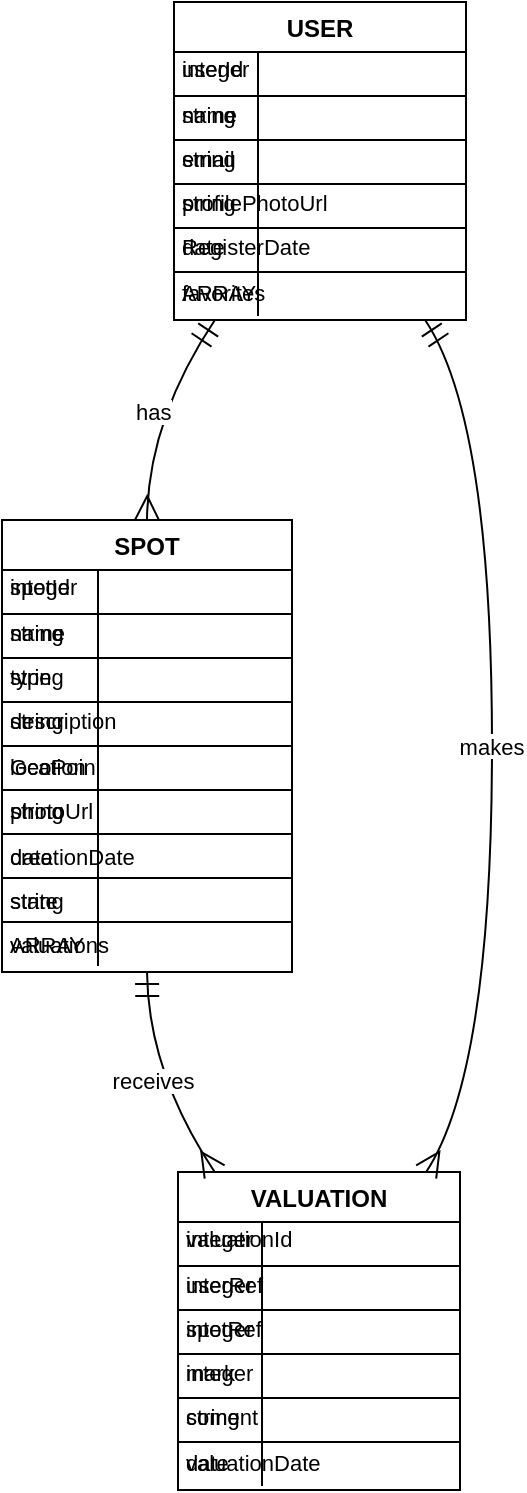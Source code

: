 <mxGraphModel><root><mxCell id="0"/><mxCell id="1" parent="0"/><mxCell id="2" value="USER" style="shape=table;startSize=25;container=1;collapsible=0;childLayout=tableLayout;fixedRows=1;rowLines=1;fontStyle=1;align=center;resizeLast=1;" vertex="1" parent="1"><mxGeometry x="106" y="20" width="146" height="159" as="geometry"/></mxCell><mxCell id="3" style="shape=tableRow;horizontal=0;startSize=0;swimlaneHead=0;swimlaneBody=0;fillColor=none;collapsible=0;dropTarget=0;points=[[0,0.5],[1,0.5]];portConstraint=eastwest;top=0;left=0;right=0;bottom=0;" vertex="1" parent="2"><mxGeometry y="22" width="146" height="22" as="geometry"/></mxCell><mxCell id="4" value="integer" style="shape=partialRectangle;connectable=0;fillColor=none;top=0;left=0;bottom=0;right=0;align=left;spacingLeft=2;overflow=hidden;fontSize=11;" vertex="1" parent="3"><mxGeometry width="42" height="22" as="geometry"/></mxCell><mxCell id="5" value="userId" style="shape=partialRectangle;connectable=0;fillColor=none;top=0;left=0;bottom=0;right=0;align=left;spacingLeft=2;overflow=hidden;fontSize=11;" vertex="1" parent="3"><mxGeometry width="104" height="22" as="geometry"/></mxCell><mxCell id="6" style="shape=tableRow;horizontal=0;startSize=0;swimlaneHead=0;swimlaneBody=0;fillColor=none;collapsible=0;dropTarget=0;points=[[0,0.5],[1,0.5]];portConstraint=eastwest;top=0;left=0;right=0;bottom=0;" vertex="1" parent="2"><mxGeometry y="45" width="146" height="22" as="geometry"/></mxCell><mxCell id="7" value="string" style="shape=partialRectangle;connectable=0;fillColor=none;top=0;left=0;bottom=0;right=0;align=left;spacingLeft=2;overflow=hidden;fontSize=11;" vertex="1" parent="6"><mxGeometry width="42" height="22" as="geometry"/></mxCell><mxCell id="8" value="name" style="shape=partialRectangle;connectable=0;fillColor=none;top=0;left=0;bottom=0;right=0;align=left;spacingLeft=2;overflow=hidden;fontSize=11;" vertex="1" parent="6"><mxGeometry width="104" height="22" as="geometry"/></mxCell><mxCell id="9" style="shape=tableRow;horizontal=0;startSize=0;swimlaneHead=0;swimlaneBody=0;fillColor=none;collapsible=0;dropTarget=0;points=[[0,0.5],[1,0.5]];portConstraint=eastwest;top=0;left=0;right=0;bottom=0;" vertex="1" parent="2"><mxGeometry y="67" width="146" height="22" as="geometry"/></mxCell><mxCell id="10" value="string" style="shape=partialRectangle;connectable=0;fillColor=none;top=0;left=0;bottom=0;right=0;align=left;spacingLeft=2;overflow=hidden;fontSize=11;" vertex="1" parent="9"><mxGeometry width="42" height="22" as="geometry"/></mxCell><mxCell id="11" value="email" style="shape=partialRectangle;connectable=0;fillColor=none;top=0;left=0;bottom=0;right=0;align=left;spacingLeft=2;overflow=hidden;fontSize=11;" vertex="1" parent="9"><mxGeometry width="104" height="22" as="geometry"/></mxCell><mxCell id="12" style="shape=tableRow;horizontal=0;startSize=0;swimlaneHead=0;swimlaneBody=0;fillColor=none;collapsible=0;dropTarget=0;points=[[0,0.5],[1,0.5]];portConstraint=eastwest;top=0;left=0;right=0;bottom=0;" vertex="1" parent="2"><mxGeometry y="89" width="146" height="22" as="geometry"/></mxCell><mxCell id="13" value="string" style="shape=partialRectangle;connectable=0;fillColor=none;top=0;left=0;bottom=0;right=0;align=left;spacingLeft=2;overflow=hidden;fontSize=11;" vertex="1" parent="12"><mxGeometry width="42" height="22" as="geometry"/></mxCell><mxCell id="14" value="profilePhotoUrl" style="shape=partialRectangle;connectable=0;fillColor=none;top=0;left=0;bottom=0;right=0;align=left;spacingLeft=2;overflow=hidden;fontSize=11;" vertex="1" parent="12"><mxGeometry width="104" height="22" as="geometry"/></mxCell><mxCell id="15" style="shape=tableRow;horizontal=0;startSize=0;swimlaneHead=0;swimlaneBody=0;fillColor=none;collapsible=0;dropTarget=0;points=[[0,0.5],[1,0.5]];portConstraint=eastwest;top=0;left=0;right=0;bottom=0;" vertex="1" parent="2"><mxGeometry y="111" width="146" height="22" as="geometry"/></mxCell><mxCell id="16" value="date" style="shape=partialRectangle;connectable=0;fillColor=none;top=0;left=0;bottom=0;right=0;align=left;spacingLeft=2;overflow=hidden;fontSize=11;" vertex="1" parent="15"><mxGeometry width="42" height="22" as="geometry"/></mxCell><mxCell id="17" value="RegisterDate" style="shape=partialRectangle;connectable=0;fillColor=none;top=0;left=0;bottom=0;right=0;align=left;spacingLeft=2;overflow=hidden;fontSize=11;" vertex="1" parent="15"><mxGeometry width="104" height="22" as="geometry"/></mxCell><mxCell id="18" style="shape=tableRow;horizontal=0;startSize=0;swimlaneHead=0;swimlaneBody=0;fillColor=none;collapsible=0;dropTarget=0;points=[[0,0.5],[1,0.5]];portConstraint=eastwest;top=0;left=0;right=0;bottom=0;" vertex="1" parent="2"><mxGeometry y="134" width="146" height="22" as="geometry"/></mxCell><mxCell id="19" value="ARRAY" style="shape=partialRectangle;connectable=0;fillColor=none;top=0;left=0;bottom=0;right=0;align=left;spacingLeft=2;overflow=hidden;fontSize=11;" vertex="1" parent="18"><mxGeometry width="42" height="22" as="geometry"/></mxCell><mxCell id="20" value="favorites" style="shape=partialRectangle;connectable=0;fillColor=none;top=0;left=0;bottom=0;right=0;align=left;spacingLeft=2;overflow=hidden;fontSize=11;" vertex="1" parent="18"><mxGeometry width="104" height="22" as="geometry"/></mxCell><mxCell id="21" value="SPOT" style="shape=table;startSize=25;container=1;collapsible=0;childLayout=tableLayout;fixedRows=1;rowLines=1;fontStyle=1;align=center;resizeLast=1;" vertex="1" parent="1"><mxGeometry x="20" y="279" width="145" height="226" as="geometry"/></mxCell><mxCell id="22" style="shape=tableRow;horizontal=0;startSize=0;swimlaneHead=0;swimlaneBody=0;fillColor=none;collapsible=0;dropTarget=0;points=[[0,0.5],[1,0.5]];portConstraint=eastwest;top=0;left=0;right=0;bottom=0;" vertex="1" parent="21"><mxGeometry y="22" width="145" height="22" as="geometry"/></mxCell><mxCell id="23" value="integer" style="shape=partialRectangle;connectable=0;fillColor=none;top=0;left=0;bottom=0;right=0;align=left;spacingLeft=2;overflow=hidden;fontSize=11;" vertex="1" parent="22"><mxGeometry width="48" height="22" as="geometry"/></mxCell><mxCell id="24" value="spotId" style="shape=partialRectangle;connectable=0;fillColor=none;top=0;left=0;bottom=0;right=0;align=left;spacingLeft=2;overflow=hidden;fontSize=11;" vertex="1" parent="22"><mxGeometry width="97" height="22" as="geometry"/></mxCell><mxCell id="25" style="shape=tableRow;horizontal=0;startSize=0;swimlaneHead=0;swimlaneBody=0;fillColor=none;collapsible=0;dropTarget=0;points=[[0,0.5],[1,0.5]];portConstraint=eastwest;top=0;left=0;right=0;bottom=0;" vertex="1" parent="21"><mxGeometry y="45" width="145" height="22" as="geometry"/></mxCell><mxCell id="26" value="string" style="shape=partialRectangle;connectable=0;fillColor=none;top=0;left=0;bottom=0;right=0;align=left;spacingLeft=2;overflow=hidden;fontSize=11;" vertex="1" parent="25"><mxGeometry width="48" height="22" as="geometry"/></mxCell><mxCell id="27" value="name" style="shape=partialRectangle;connectable=0;fillColor=none;top=0;left=0;bottom=0;right=0;align=left;spacingLeft=2;overflow=hidden;fontSize=11;" vertex="1" parent="25"><mxGeometry width="97" height="22" as="geometry"/></mxCell><mxCell id="28" style="shape=tableRow;horizontal=0;startSize=0;swimlaneHead=0;swimlaneBody=0;fillColor=none;collapsible=0;dropTarget=0;points=[[0,0.5],[1,0.5]];portConstraint=eastwest;top=0;left=0;right=0;bottom=0;" vertex="1" parent="21"><mxGeometry y="67" width="145" height="22" as="geometry"/></mxCell><mxCell id="29" value="string" style="shape=partialRectangle;connectable=0;fillColor=none;top=0;left=0;bottom=0;right=0;align=left;spacingLeft=2;overflow=hidden;fontSize=11;" vertex="1" parent="28"><mxGeometry width="48" height="22" as="geometry"/></mxCell><mxCell id="30" value="type" style="shape=partialRectangle;connectable=0;fillColor=none;top=0;left=0;bottom=0;right=0;align=left;spacingLeft=2;overflow=hidden;fontSize=11;" vertex="1" parent="28"><mxGeometry width="97" height="22" as="geometry"/></mxCell><mxCell id="31" style="shape=tableRow;horizontal=0;startSize=0;swimlaneHead=0;swimlaneBody=0;fillColor=none;collapsible=0;dropTarget=0;points=[[0,0.5],[1,0.5]];portConstraint=eastwest;top=0;left=0;right=0;bottom=0;" vertex="1" parent="21"><mxGeometry y="89" width="145" height="22" as="geometry"/></mxCell><mxCell id="32" value="string" style="shape=partialRectangle;connectable=0;fillColor=none;top=0;left=0;bottom=0;right=0;align=left;spacingLeft=2;overflow=hidden;fontSize=11;" vertex="1" parent="31"><mxGeometry width="48" height="22" as="geometry"/></mxCell><mxCell id="33" value="description" style="shape=partialRectangle;connectable=0;fillColor=none;top=0;left=0;bottom=0;right=0;align=left;spacingLeft=2;overflow=hidden;fontSize=11;" vertex="1" parent="31"><mxGeometry width="97" height="22" as="geometry"/></mxCell><mxCell id="34" style="shape=tableRow;horizontal=0;startSize=0;swimlaneHead=0;swimlaneBody=0;fillColor=none;collapsible=0;dropTarget=0;points=[[0,0.5],[1,0.5]];portConstraint=eastwest;top=0;left=0;right=0;bottom=0;" vertex="1" parent="21"><mxGeometry y="112" width="145" height="22" as="geometry"/></mxCell><mxCell id="35" value="GeoPoint" style="shape=partialRectangle;connectable=0;fillColor=none;top=0;left=0;bottom=0;right=0;align=left;spacingLeft=2;overflow=hidden;fontSize=11;" vertex="1" parent="34"><mxGeometry width="48" height="22" as="geometry"/></mxCell><mxCell id="36" value="location" style="shape=partialRectangle;connectable=0;fillColor=none;top=0;left=0;bottom=0;right=0;align=left;spacingLeft=2;overflow=hidden;fontSize=11;" vertex="1" parent="34"><mxGeometry width="97" height="22" as="geometry"/></mxCell><mxCell id="37" style="shape=tableRow;horizontal=0;startSize=0;swimlaneHead=0;swimlaneBody=0;fillColor=none;collapsible=0;dropTarget=0;points=[[0,0.5],[1,0.5]];portConstraint=eastwest;top=0;left=0;right=0;bottom=0;" vertex="1" parent="21"><mxGeometry y="134" width="145" height="22" as="geometry"/></mxCell><mxCell id="38" value="string" style="shape=partialRectangle;connectable=0;fillColor=none;top=0;left=0;bottom=0;right=0;align=left;spacingLeft=2;overflow=hidden;fontSize=11;" vertex="1" parent="37"><mxGeometry width="48" height="22" as="geometry"/></mxCell><mxCell id="39" value="photoUrl" style="shape=partialRectangle;connectable=0;fillColor=none;top=0;left=0;bottom=0;right=0;align=left;spacingLeft=2;overflow=hidden;fontSize=11;" vertex="1" parent="37"><mxGeometry width="97" height="22" as="geometry"/></mxCell><mxCell id="40" style="shape=tableRow;horizontal=0;startSize=0;swimlaneHead=0;swimlaneBody=0;fillColor=none;collapsible=0;dropTarget=0;points=[[0,0.5],[1,0.5]];portConstraint=eastwest;top=0;left=0;right=0;bottom=0;" vertex="1" parent="21"><mxGeometry y="157" width="145" height="22" as="geometry"/></mxCell><mxCell id="41" value="date" style="shape=partialRectangle;connectable=0;fillColor=none;top=0;left=0;bottom=0;right=0;align=left;spacingLeft=2;overflow=hidden;fontSize=11;" vertex="1" parent="40"><mxGeometry width="48" height="22" as="geometry"/></mxCell><mxCell id="42" value="creationDate" style="shape=partialRectangle;connectable=0;fillColor=none;top=0;left=0;bottom=0;right=0;align=left;spacingLeft=2;overflow=hidden;fontSize=11;" vertex="1" parent="40"><mxGeometry width="97" height="22" as="geometry"/></mxCell><mxCell id="43" style="shape=tableRow;horizontal=0;startSize=0;swimlaneHead=0;swimlaneBody=0;fillColor=none;collapsible=0;dropTarget=0;points=[[0,0.5],[1,0.5]];portConstraint=eastwest;top=0;left=0;right=0;bottom=0;" vertex="1" parent="21"><mxGeometry y="179" width="145" height="22" as="geometry"/></mxCell><mxCell id="44" value="string" style="shape=partialRectangle;connectable=0;fillColor=none;top=0;left=0;bottom=0;right=0;align=left;spacingLeft=2;overflow=hidden;fontSize=11;" vertex="1" parent="43"><mxGeometry width="48" height="22" as="geometry"/></mxCell><mxCell id="45" value="state" style="shape=partialRectangle;connectable=0;fillColor=none;top=0;left=0;bottom=0;right=0;align=left;spacingLeft=2;overflow=hidden;fontSize=11;" vertex="1" parent="43"><mxGeometry width="97" height="22" as="geometry"/></mxCell><mxCell id="46" style="shape=tableRow;horizontal=0;startSize=0;swimlaneHead=0;swimlaneBody=0;fillColor=none;collapsible=0;dropTarget=0;points=[[0,0.5],[1,0.5]];portConstraint=eastwest;top=0;left=0;right=0;bottom=0;" vertex="1" parent="21"><mxGeometry y="201" width="145" height="22" as="geometry"/></mxCell><mxCell id="47" value="ARRAY" style="shape=partialRectangle;connectable=0;fillColor=none;top=0;left=0;bottom=0;right=0;align=left;spacingLeft=2;overflow=hidden;fontSize=11;" vertex="1" parent="46"><mxGeometry width="48" height="22" as="geometry"/></mxCell><mxCell id="48" value="valuations" style="shape=partialRectangle;connectable=0;fillColor=none;top=0;left=0;bottom=0;right=0;align=left;spacingLeft=2;overflow=hidden;fontSize=11;" vertex="1" parent="46"><mxGeometry width="97" height="22" as="geometry"/></mxCell><mxCell id="49" value="VALUATION" style="shape=table;startSize=25;container=1;collapsible=0;childLayout=tableLayout;fixedRows=1;rowLines=1;fontStyle=1;align=center;resizeLast=1;" vertex="1" parent="1"><mxGeometry x="108" y="605" width="141" height="159" as="geometry"/></mxCell><mxCell id="50" style="shape=tableRow;horizontal=0;startSize=0;swimlaneHead=0;swimlaneBody=0;fillColor=none;collapsible=0;dropTarget=0;points=[[0,0.5],[1,0.5]];portConstraint=eastwest;top=0;left=0;right=0;bottom=0;" vertex="1" parent="49"><mxGeometry y="22" width="141" height="22" as="geometry"/></mxCell><mxCell id="51" value="integer" style="shape=partialRectangle;connectable=0;fillColor=none;top=0;left=0;bottom=0;right=0;align=left;spacingLeft=2;overflow=hidden;fontSize=11;" vertex="1" parent="50"><mxGeometry width="42" height="22" as="geometry"/></mxCell><mxCell id="52" value="valuationId" style="shape=partialRectangle;connectable=0;fillColor=none;top=0;left=0;bottom=0;right=0;align=left;spacingLeft=2;overflow=hidden;fontSize=11;" vertex="1" parent="50"><mxGeometry width="99" height="22" as="geometry"/></mxCell><mxCell id="53" style="shape=tableRow;horizontal=0;startSize=0;swimlaneHead=0;swimlaneBody=0;fillColor=none;collapsible=0;dropTarget=0;points=[[0,0.5],[1,0.5]];portConstraint=eastwest;top=0;left=0;right=0;bottom=0;" vertex="1" parent="49"><mxGeometry y="45" width="141" height="22" as="geometry"/></mxCell><mxCell id="54" value="integer" style="shape=partialRectangle;connectable=0;fillColor=none;top=0;left=0;bottom=0;right=0;align=left;spacingLeft=2;overflow=hidden;fontSize=11;" vertex="1" parent="53"><mxGeometry width="42" height="22" as="geometry"/></mxCell><mxCell id="55" value="userRef" style="shape=partialRectangle;connectable=0;fillColor=none;top=0;left=0;bottom=0;right=0;align=left;spacingLeft=2;overflow=hidden;fontSize=11;" vertex="1" parent="53"><mxGeometry width="99" height="22" as="geometry"/></mxCell><mxCell id="56" style="shape=tableRow;horizontal=0;startSize=0;swimlaneHead=0;swimlaneBody=0;fillColor=none;collapsible=0;dropTarget=0;points=[[0,0.5],[1,0.5]];portConstraint=eastwest;top=0;left=0;right=0;bottom=0;" vertex="1" parent="49"><mxGeometry y="67" width="141" height="22" as="geometry"/></mxCell><mxCell id="57" value="integer" style="shape=partialRectangle;connectable=0;fillColor=none;top=0;left=0;bottom=0;right=0;align=left;spacingLeft=2;overflow=hidden;fontSize=11;" vertex="1" parent="56"><mxGeometry width="42" height="22" as="geometry"/></mxCell><mxCell id="58" value="spotRef" style="shape=partialRectangle;connectable=0;fillColor=none;top=0;left=0;bottom=0;right=0;align=left;spacingLeft=2;overflow=hidden;fontSize=11;" vertex="1" parent="56"><mxGeometry width="99" height="22" as="geometry"/></mxCell><mxCell id="59" style="shape=tableRow;horizontal=0;startSize=0;swimlaneHead=0;swimlaneBody=0;fillColor=none;collapsible=0;dropTarget=0;points=[[0,0.5],[1,0.5]];portConstraint=eastwest;top=0;left=0;right=0;bottom=0;" vertex="1" parent="49"><mxGeometry y="89" width="141" height="22" as="geometry"/></mxCell><mxCell id="60" value="integer" style="shape=partialRectangle;connectable=0;fillColor=none;top=0;left=0;bottom=0;right=0;align=left;spacingLeft=2;overflow=hidden;fontSize=11;" vertex="1" parent="59"><mxGeometry width="42" height="22" as="geometry"/></mxCell><mxCell id="61" value="mark" style="shape=partialRectangle;connectable=0;fillColor=none;top=0;left=0;bottom=0;right=0;align=left;spacingLeft=2;overflow=hidden;fontSize=11;" vertex="1" parent="59"><mxGeometry width="99" height="22" as="geometry"/></mxCell><mxCell id="62" style="shape=tableRow;horizontal=0;startSize=0;swimlaneHead=0;swimlaneBody=0;fillColor=none;collapsible=0;dropTarget=0;points=[[0,0.5],[1,0.5]];portConstraint=eastwest;top=0;left=0;right=0;bottom=0;" vertex="1" parent="49"><mxGeometry y="111" width="141" height="22" as="geometry"/></mxCell><mxCell id="63" value="string" style="shape=partialRectangle;connectable=0;fillColor=none;top=0;left=0;bottom=0;right=0;align=left;spacingLeft=2;overflow=hidden;fontSize=11;" vertex="1" parent="62"><mxGeometry width="42" height="22" as="geometry"/></mxCell><mxCell id="64" value="coment" style="shape=partialRectangle;connectable=0;fillColor=none;top=0;left=0;bottom=0;right=0;align=left;spacingLeft=2;overflow=hidden;fontSize=11;" vertex="1" parent="62"><mxGeometry width="99" height="22" as="geometry"/></mxCell><mxCell id="65" style="shape=tableRow;horizontal=0;startSize=0;swimlaneHead=0;swimlaneBody=0;fillColor=none;collapsible=0;dropTarget=0;points=[[0,0.5],[1,0.5]];portConstraint=eastwest;top=0;left=0;right=0;bottom=0;" vertex="1" parent="49"><mxGeometry y="134" width="141" height="22" as="geometry"/></mxCell><mxCell id="66" value="date" style="shape=partialRectangle;connectable=0;fillColor=none;top=0;left=0;bottom=0;right=0;align=left;spacingLeft=2;overflow=hidden;fontSize=11;" vertex="1" parent="65"><mxGeometry width="42" height="22" as="geometry"/></mxCell><mxCell id="67" value="valuationDate" style="shape=partialRectangle;connectable=0;fillColor=none;top=0;left=0;bottom=0;right=0;align=left;spacingLeft=2;overflow=hidden;fontSize=11;" vertex="1" parent="65"><mxGeometry width="99" height="22" as="geometry"/></mxCell><mxCell id="68" value="has" style="curved=1;startArrow=ERmandOne;startSize=10;;endArrow=ERmany;endSize=10;;exitX=0.14;exitY=1;entryX=0.5;entryY=0;" edge="1" parent="1" source="2" target="21"><mxGeometry relative="1" as="geometry"><Array as="points"><mxPoint x="93" y="229"/></Array></mxGeometry></mxCell><mxCell id="69" value="receives" style="curved=1;startArrow=ERmandOne;startSize=10;;endArrow=ERmany;endSize=10;;exitX=0.5;exitY=1;entryX=0.13;entryY=0;" edge="1" parent="1" source="21" target="49"><mxGeometry relative="1" as="geometry"><Array as="points"><mxPoint x="93" y="555"/></Array></mxGeometry></mxCell><mxCell id="70" value="makes" style="curved=1;startArrow=ERmandOne;startSize=10;;endArrow=ERmany;endSize=10;;exitX=0.86;exitY=1;entryX=0.88;entryY=0;" edge="1" parent="1" source="2" target="49"><mxGeometry relative="1" as="geometry"><Array as="points"><mxPoint x="265" y="229"/><mxPoint x="265" y="555"/></Array></mxGeometry></mxCell></root></mxGraphModel>